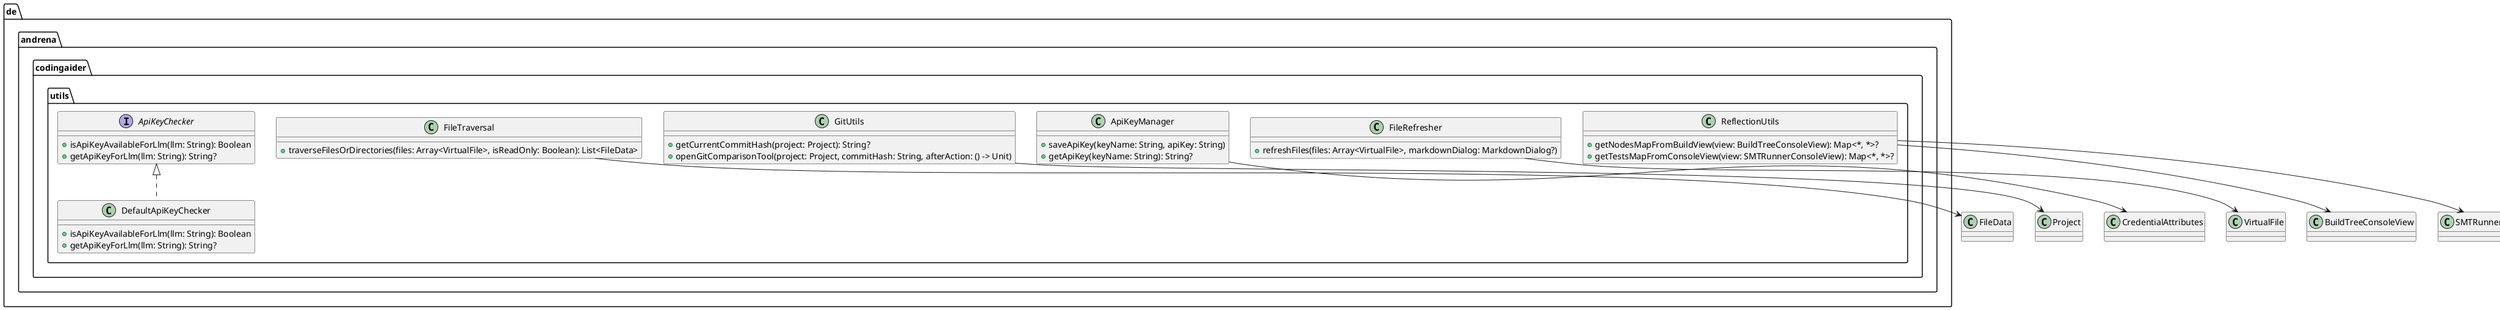 @startuml

package "de.andrena.codingaider.utils" {
    class FileTraversal {
        +traverseFilesOrDirectories(files: Array<VirtualFile>, isReadOnly: Boolean): List<FileData>
    }

    class GitUtils {
        +getCurrentCommitHash(project: Project): String?
        +openGitComparisonTool(project: Project, commitHash: String, afterAction: () -> Unit)
    }

    interface ApiKeyChecker {
        +isApiKeyAvailableForLlm(llm: String): Boolean
        +getApiKeyForLlm(llm: String): String?
    }

    class DefaultApiKeyChecker {
        +isApiKeyAvailableForLlm(llm: String): Boolean
        +getApiKeyForLlm(llm: String): String?
    }

    class ApiKeyManager {
        +saveApiKey(keyName: String, apiKey: String)
        +getApiKey(keyName: String): String?
    }

    class FileRefresher {
        +refreshFiles(files: Array<VirtualFile>, markdownDialog: MarkdownDialog?)
    }

    class ReflectionUtils {
        +getNodesMapFromBuildView(view: BuildTreeConsoleView): Map<*, *>?
        +getTestsMapFromConsoleView(view: SMTRunnerConsoleView): Map<*, *>?
    }
}

FileTraversal --> FileData
GitUtils --> Project
ApiKeyChecker <|.. DefaultApiKeyChecker
ApiKeyManager --> CredentialAttributes
FileRefresher --> VirtualFile
ReflectionUtils --> BuildTreeConsoleView
ReflectionUtils --> SMTRunnerConsoleView

@enduml

